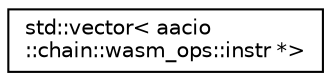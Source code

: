 digraph "Graphical Class Hierarchy"
{
  edge [fontname="Helvetica",fontsize="10",labelfontname="Helvetica",labelfontsize="10"];
  node [fontname="Helvetica",fontsize="10",shape=record];
  rankdir="LR";
  Node0 [label="std::vector\< aacio\l::chain::wasm_ops::instr *\>",height=0.2,width=0.4,color="black", fillcolor="white", style="filled",URL="$classstd_1_1vector.html"];
}
